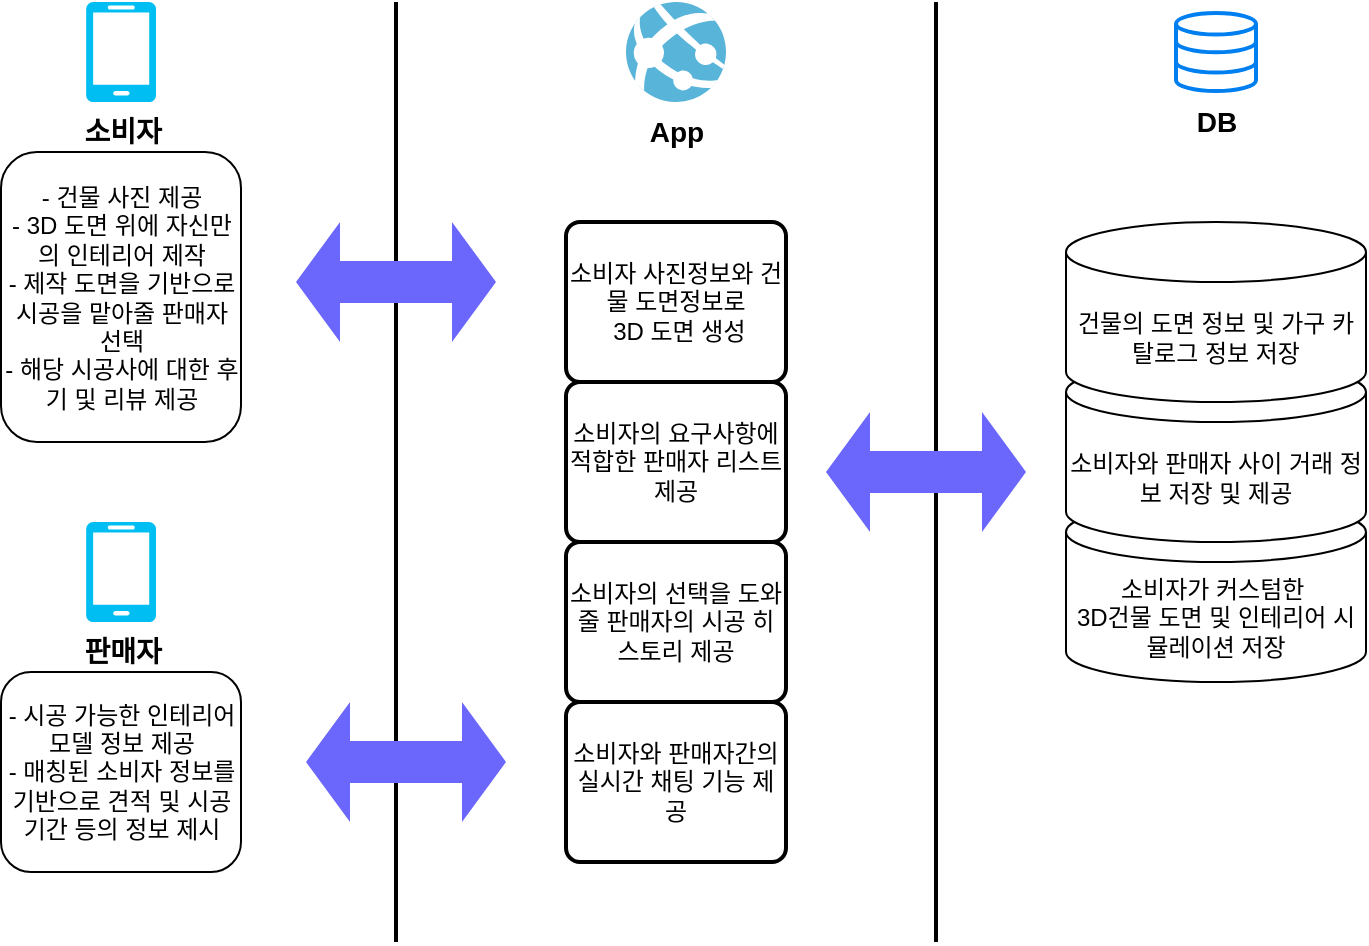 <mxfile version="24.2.1" type="github">
  <diagram name="페이지-1" id="-0c5bPcQEkrFXeQGqIGl">
    <mxGraphModel dx="1002" dy="617" grid="1" gridSize="10" guides="1" tooltips="1" connect="1" arrows="1" fold="1" page="1" pageScale="1" pageWidth="827" pageHeight="1169" math="0" shadow="0">
      <root>
        <mxCell id="0" />
        <mxCell id="1" parent="0" />
        <mxCell id="tSJCLI3BF2Iokh18Yibd-1" value="" style="line;strokeWidth=2;direction=south;html=1;" vertex="1" parent="1">
          <mxGeometry x="260" y="120" width="10" height="470" as="geometry" />
        </mxCell>
        <mxCell id="tSJCLI3BF2Iokh18Yibd-2" value="" style="line;strokeWidth=2;direction=south;html=1;" vertex="1" parent="1">
          <mxGeometry x="530" y="120" width="10" height="470" as="geometry" />
        </mxCell>
        <mxCell id="tSJCLI3BF2Iokh18Yibd-7" value="소비자가 커스텀한&amp;nbsp;&lt;div&gt;3D건물 도면 및 인테리어 시뮬레이션 저장&lt;/div&gt;" style="shape=cylinder3;whiteSpace=wrap;html=1;boundedLbl=1;backgroundOutline=1;size=15;" vertex="1" parent="1">
          <mxGeometry x="600" y="370" width="150" height="90" as="geometry" />
        </mxCell>
        <mxCell id="tSJCLI3BF2Iokh18Yibd-6" value="소비자와 판매자 사이 거래 정보 저장 및 제공" style="shape=cylinder3;whiteSpace=wrap;html=1;boundedLbl=1;backgroundOutline=1;size=15;" vertex="1" parent="1">
          <mxGeometry x="600" y="300" width="150" height="90" as="geometry" />
        </mxCell>
        <mxCell id="tSJCLI3BF2Iokh18Yibd-3" value="건물의 도면 정보 및 가구 카탈로그 정보 저장" style="shape=cylinder3;whiteSpace=wrap;html=1;boundedLbl=1;backgroundOutline=1;size=15;" vertex="1" parent="1">
          <mxGeometry x="600" y="230" width="150" height="90" as="geometry" />
        </mxCell>
        <mxCell id="tSJCLI3BF2Iokh18Yibd-10" value="소비자 사진정보와 건물 도면정보로&lt;div&gt;&amp;nbsp;3D 도면 생성&lt;/div&gt;" style="rounded=1;whiteSpace=wrap;html=1;absoluteArcSize=1;arcSize=14;strokeWidth=2;" vertex="1" parent="1">
          <mxGeometry x="350" y="230" width="110" height="80" as="geometry" />
        </mxCell>
        <mxCell id="tSJCLI3BF2Iokh18Yibd-11" value="소비자의 요구사항에 적합한 판매자 리스트 제공" style="rounded=1;whiteSpace=wrap;html=1;absoluteArcSize=1;arcSize=14;strokeWidth=2;" vertex="1" parent="1">
          <mxGeometry x="350" y="310" width="110" height="80" as="geometry" />
        </mxCell>
        <mxCell id="tSJCLI3BF2Iokh18Yibd-12" value="소비자와 판매자간의 실시간 채팅 기능 제공" style="rounded=1;whiteSpace=wrap;html=1;absoluteArcSize=1;arcSize=14;strokeWidth=2;" vertex="1" parent="1">
          <mxGeometry x="350" y="470" width="110" height="80" as="geometry" />
        </mxCell>
        <mxCell id="tSJCLI3BF2Iokh18Yibd-13" value="소비자의 선택을 도와줄 판매자의 시공 히스토리 제공" style="rounded=1;whiteSpace=wrap;html=1;absoluteArcSize=1;arcSize=14;strokeWidth=2;" vertex="1" parent="1">
          <mxGeometry x="350" y="390" width="110" height="80" as="geometry" />
        </mxCell>
        <mxCell id="tSJCLI3BF2Iokh18Yibd-14" value="소비자" style="verticalLabelPosition=bottom;html=1;verticalAlign=top;align=center;strokeColor=none;fillColor=#00BEF2;shape=mxgraph.azure.mobile;pointerEvents=1;fontStyle=1;fontSize=14;" vertex="1" parent="1">
          <mxGeometry x="110" y="120.0" width="35" height="50" as="geometry" />
        </mxCell>
        <mxCell id="tSJCLI3BF2Iokh18Yibd-16" value="- 건물 사진 제공&lt;div&gt;- 3D 도면 위에 자신만의 인테리어 제작&lt;/div&gt;&lt;div&gt;- 제작 도면을 기반으로 시공을 맡아줄 판매자 선택&lt;/div&gt;&lt;div&gt;- 해당 시공사에 대한 후기 및 리뷰 제공&lt;/div&gt;" style="rounded=1;whiteSpace=wrap;html=1;" vertex="1" parent="1">
          <mxGeometry x="67.5" y="195" width="120" height="145" as="geometry" />
        </mxCell>
        <mxCell id="tSJCLI3BF2Iokh18Yibd-18" value="판매자" style="verticalLabelPosition=bottom;html=1;verticalAlign=top;align=center;strokeColor=none;fillColor=#00BEF2;shape=mxgraph.azure.mobile;pointerEvents=1;fontSize=14;fontStyle=1" vertex="1" parent="1">
          <mxGeometry x="110" y="380" width="35" height="50" as="geometry" />
        </mxCell>
        <mxCell id="tSJCLI3BF2Iokh18Yibd-19" value="- 시공 가능한 인테리어 모델 정보 제공&lt;div&gt;- 매칭된 소비자 정보를 기반으로 견적 및 시공 기간 등의 정보 제시&lt;/div&gt;" style="rounded=1;whiteSpace=wrap;html=1;" vertex="1" parent="1">
          <mxGeometry x="67.5" y="455" width="120" height="100" as="geometry" />
        </mxCell>
        <mxCell id="tSJCLI3BF2Iokh18Yibd-20" value="App" style="image;sketch=0;aspect=fixed;html=1;points=[];align=center;fontSize=14;image=img/lib/mscae/App_Services.svg;fontStyle=1" vertex="1" parent="1">
          <mxGeometry x="380" y="120" width="50" height="50" as="geometry" />
        </mxCell>
        <mxCell id="tSJCLI3BF2Iokh18Yibd-21" value="DB" style="html=1;verticalLabelPosition=bottom;align=center;labelBackgroundColor=#ffffff;verticalAlign=top;strokeWidth=2;strokeColor=#0080F0;shadow=0;dashed=0;shape=mxgraph.ios7.icons.data;fontStyle=1;fontSize=14;" vertex="1" parent="1">
          <mxGeometry x="655" y="125.45" width="40" height="39.1" as="geometry" />
        </mxCell>
        <mxCell id="tSJCLI3BF2Iokh18Yibd-30" value="" style="html=1;shadow=0;dashed=0;align=center;verticalAlign=middle;shape=mxgraph.arrows2.twoWayArrow;dy=0.65;dx=22;fillColor=#6C67FC;strokeColor=none;" vertex="1" parent="1">
          <mxGeometry x="215" y="230" width="100" height="60" as="geometry" />
        </mxCell>
        <mxCell id="tSJCLI3BF2Iokh18Yibd-32" value="" style="html=1;shadow=0;dashed=0;align=center;verticalAlign=middle;shape=mxgraph.arrows2.twoWayArrow;dy=0.65;dx=22;fillColor=#6C67FC;strokeColor=none;" vertex="1" parent="1">
          <mxGeometry x="220" y="470" width="100" height="60" as="geometry" />
        </mxCell>
        <mxCell id="tSJCLI3BF2Iokh18Yibd-33" value="" style="html=1;shadow=0;dashed=0;align=center;verticalAlign=middle;shape=mxgraph.arrows2.twoWayArrow;dy=0.65;dx=22;fillColor=#6C67FC;strokeColor=none;" vertex="1" parent="1">
          <mxGeometry x="480" y="325" width="100" height="60" as="geometry" />
        </mxCell>
      </root>
    </mxGraphModel>
  </diagram>
</mxfile>
